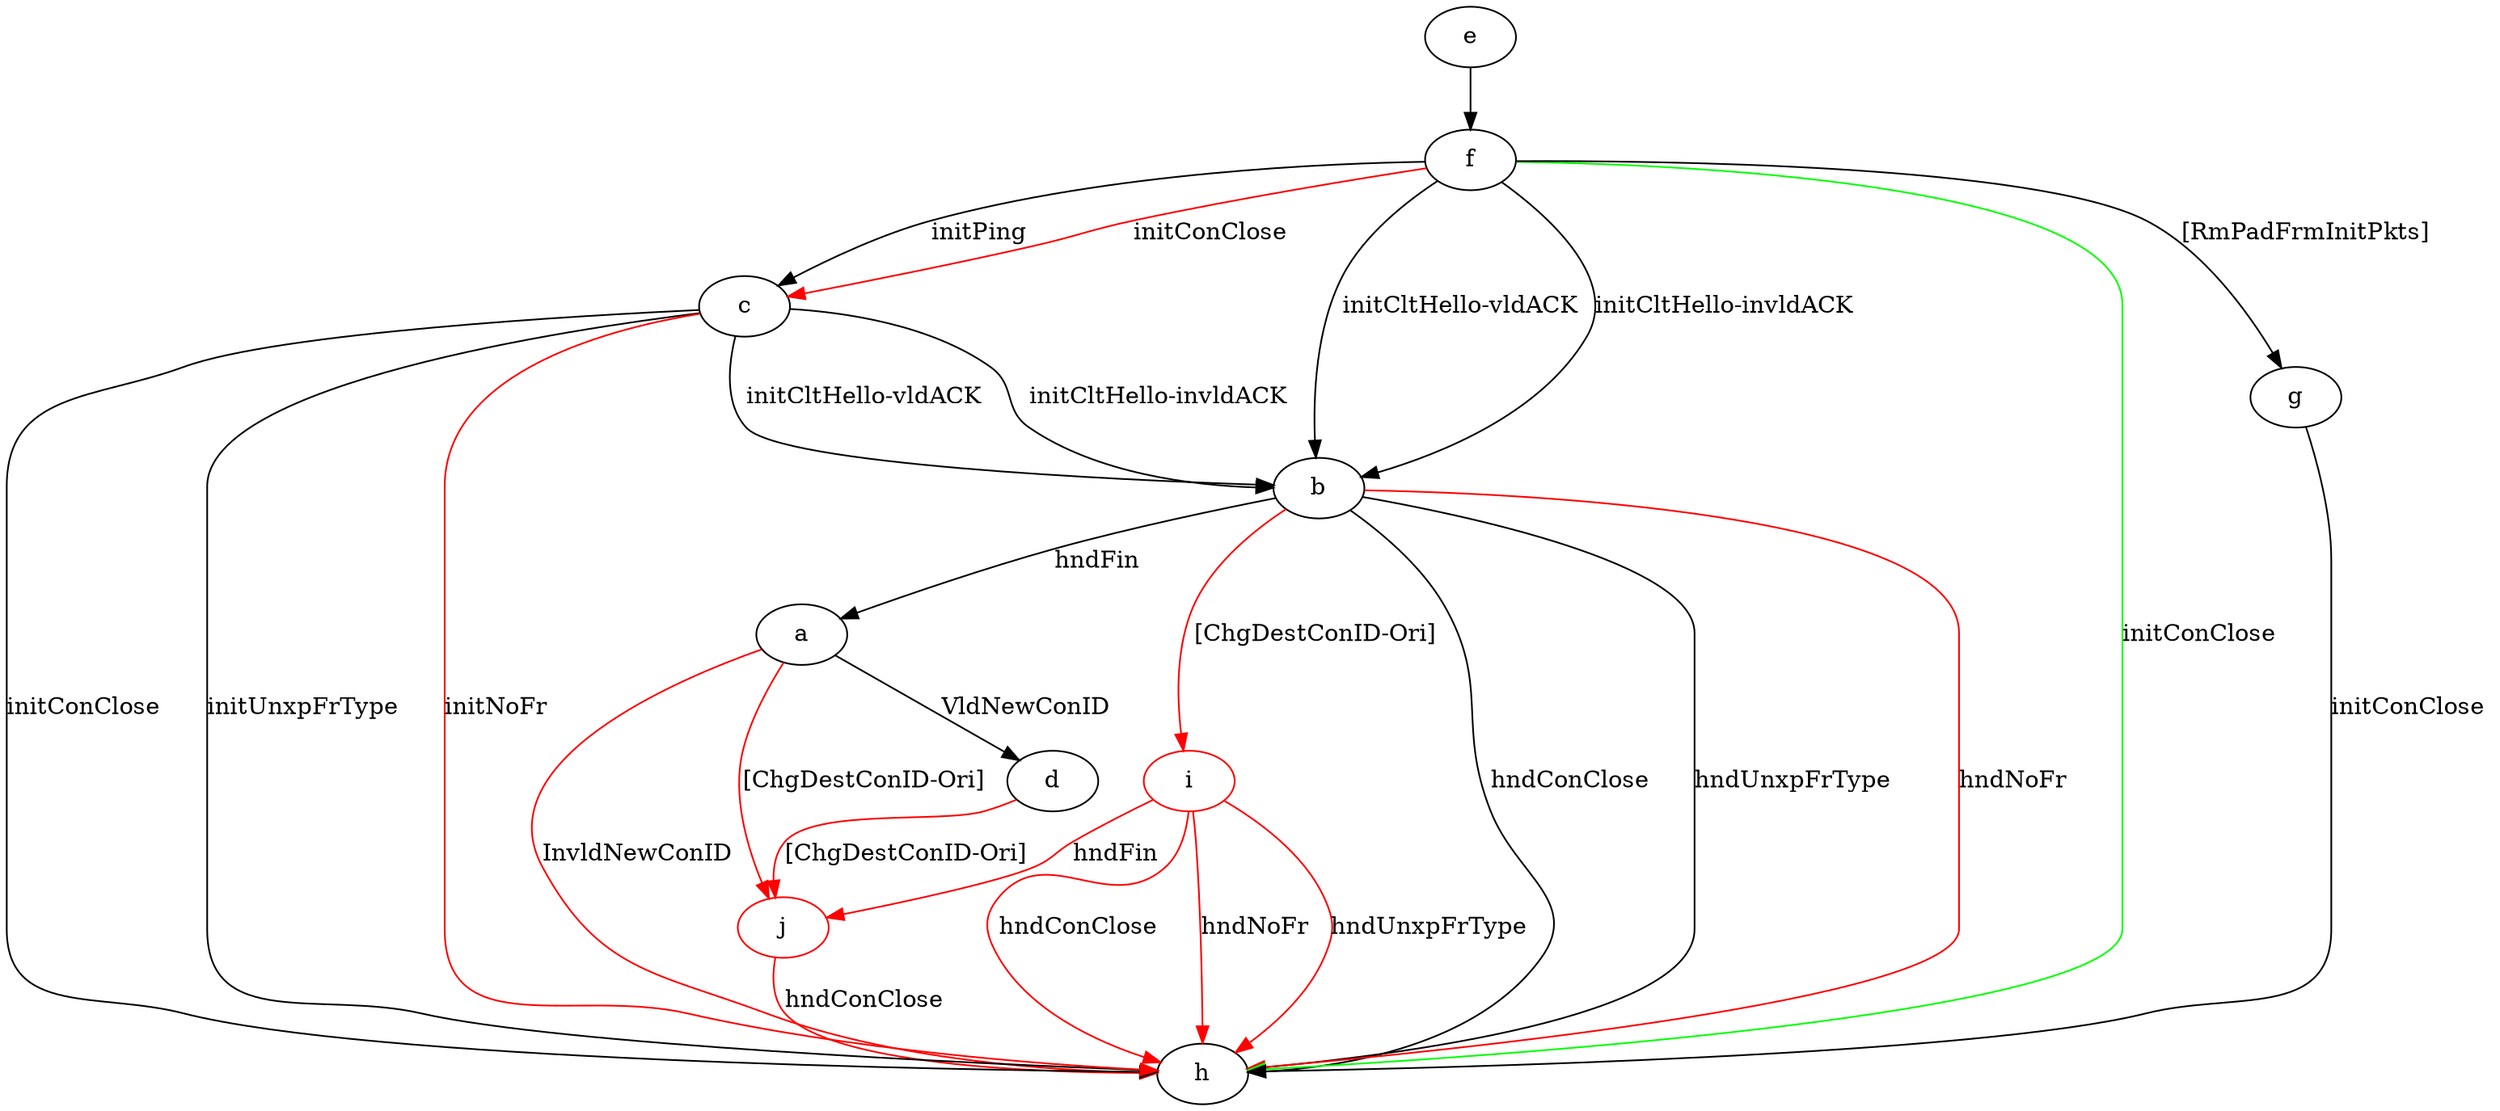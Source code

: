 digraph "" {
	a -> d	[key=0,
		label="VldNewConID "];
	a -> h	[key=0,
		color=red,
		label="InvldNewConID "];
	j	[color=red];
	a -> j	[key=0,
		color=red,
		label="[ChgDestConID-Ori] "];
	b -> a	[key=0,
		label="hndFin "];
	b -> h	[key=0,
		label="hndConClose "];
	b -> h	[key=1,
		label="hndUnxpFrType "];
	b -> h	[key=2,
		color=red,
		label="hndNoFr "];
	i	[color=red];
	b -> i	[key=0,
		color=red,
		label="[ChgDestConID-Ori] "];
	c -> b	[key=0,
		label="initCltHello-vldACK "];
	c -> b	[key=1,
		label="initCltHello-invldACK "];
	c -> h	[key=0,
		label="initConClose "];
	c -> h	[key=1,
		label="initUnxpFrType "];
	c -> h	[key=2,
		color=red,
		label="initNoFr "];
	d -> j	[key=0,
		color=red,
		label="[ChgDestConID-Ori] "];
	e -> f	[key=0];
	f -> b	[key=0,
		label="initCltHello-vldACK "];
	f -> b	[key=1,
		label="initCltHello-invldACK "];
	f -> c	[key=0,
		label="initPing "];
	f -> c	[key=1,
		color=red,
		label="initConClose "];
	f -> g	[key=0,
		label="[RmPadFrmInitPkts] "];
	f -> h	[key=0,
		color=green,
		label="initConClose "];
	g -> h	[key=0,
		label="initConClose "];
	i -> h	[key=0,
		color=red,
		label="hndConClose "];
	i -> h	[key=1,
		color=red,
		label="hndNoFr "];
	i -> h	[key=2,
		color=red,
		label="hndUnxpFrType "];
	i -> j	[key=0,
		color=red,
		label="hndFin "];
	j -> h	[key=0,
		color=red,
		label="hndConClose "];
}
